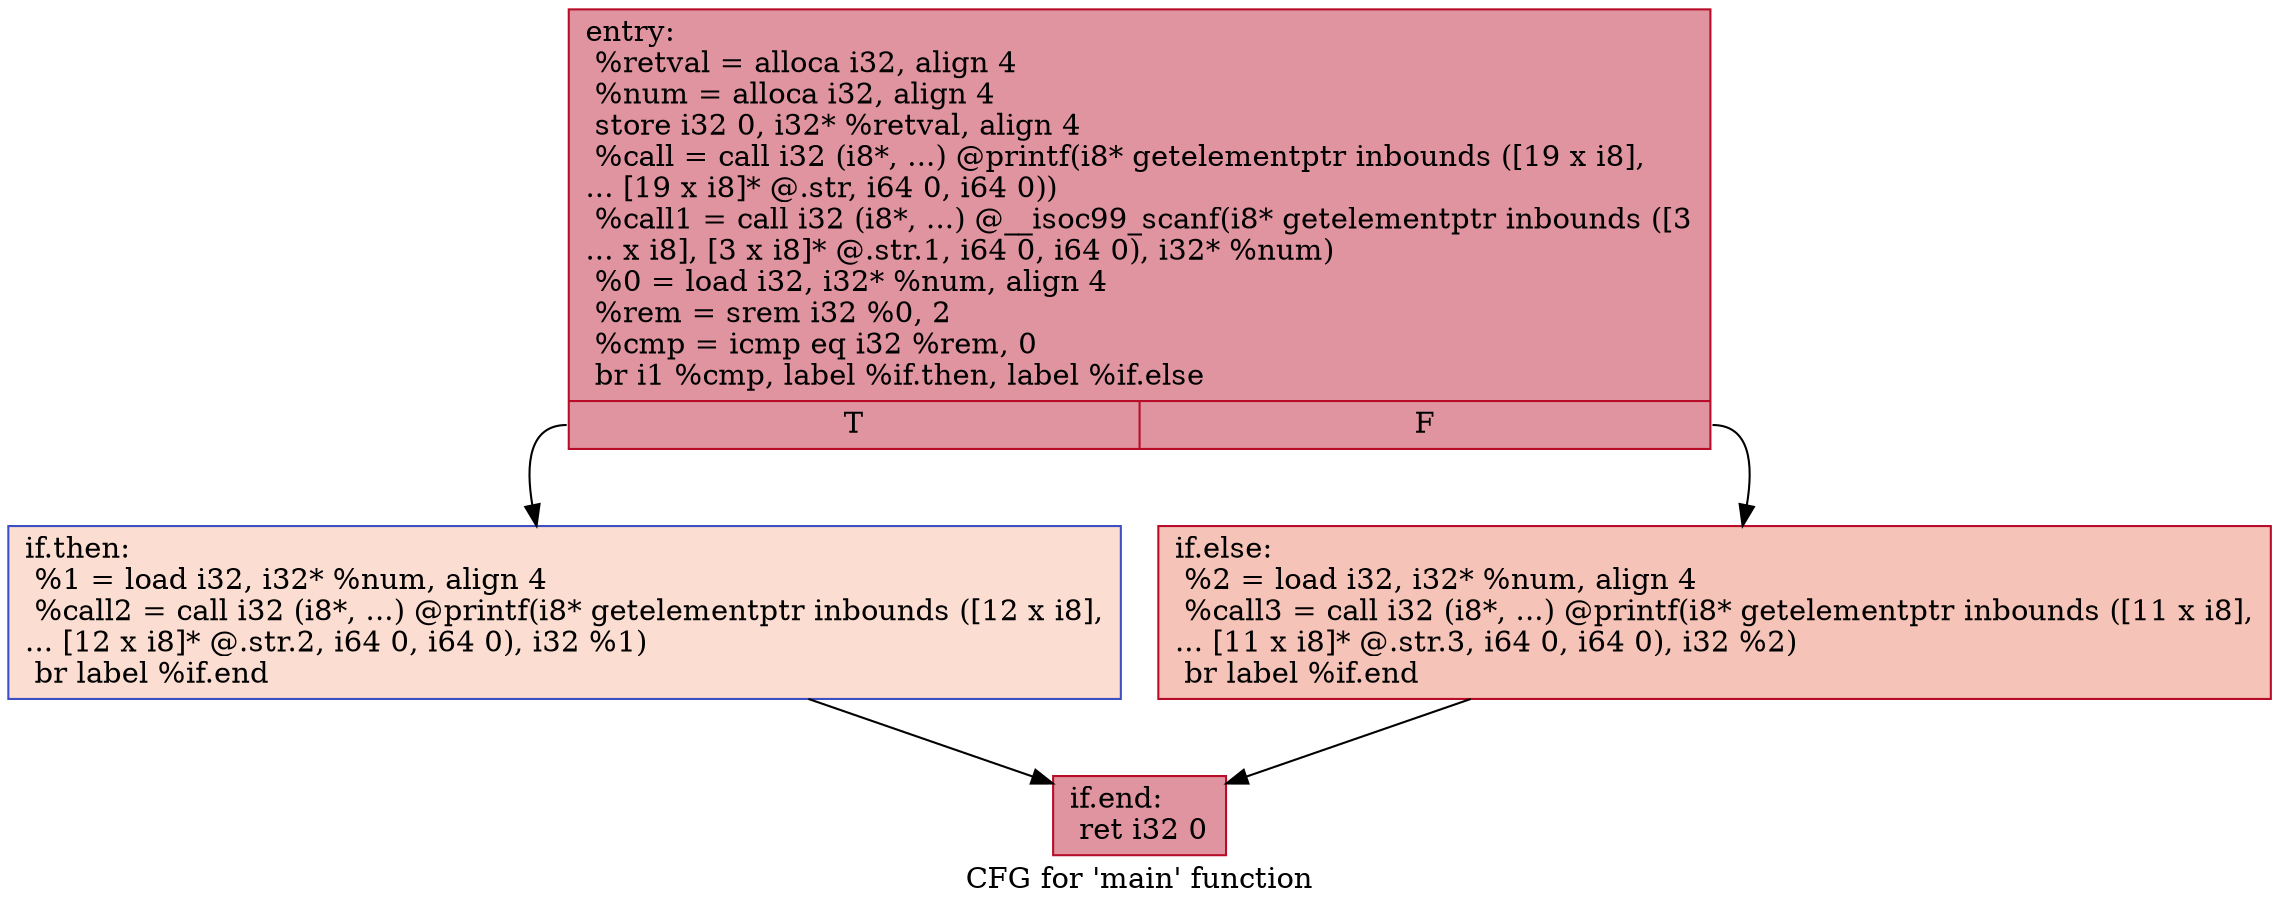 digraph "CFG for 'main' function" {
	label="CFG for 'main' function";

	Node0x5626c414a1d0 [shape=record,color="#b70d28ff", style=filled, fillcolor="#b70d2870",label="{entry:\l  %retval = alloca i32, align 4\l  %num = alloca i32, align 4\l  store i32 0, i32* %retval, align 4\l  %call = call i32 (i8*, ...) @printf(i8* getelementptr inbounds ([19 x i8],\l... [19 x i8]* @.str, i64 0, i64 0))\l  %call1 = call i32 (i8*, ...) @__isoc99_scanf(i8* getelementptr inbounds ([3\l... x i8], [3 x i8]* @.str.1, i64 0, i64 0), i32* %num)\l  %0 = load i32, i32* %num, align 4\l  %rem = srem i32 %0, 2\l  %cmp = icmp eq i32 %rem, 0\l  br i1 %cmp, label %if.then, label %if.else\l|{<s0>T|<s1>F}}"];
	Node0x5626c414a1d0:s0 -> Node0x5626c414b570;
	Node0x5626c414a1d0:s1 -> Node0x5626c414b640;
	Node0x5626c414b570 [shape=record,color="#3d50c3ff", style=filled, fillcolor="#f7b39670",label="{if.then:                                          \l  %1 = load i32, i32* %num, align 4\l  %call2 = call i32 (i8*, ...) @printf(i8* getelementptr inbounds ([12 x i8],\l... [12 x i8]* @.str.2, i64 0, i64 0), i32 %1)\l  br label %if.end\l}"];
	Node0x5626c414b570 -> Node0x5626c414b9f0;
	Node0x5626c414b640 [shape=record,color="#b70d28ff", style=filled, fillcolor="#e8765c70",label="{if.else:                                          \l  %2 = load i32, i32* %num, align 4\l  %call3 = call i32 (i8*, ...) @printf(i8* getelementptr inbounds ([11 x i8],\l... [11 x i8]* @.str.3, i64 0, i64 0), i32 %2)\l  br label %if.end\l}"];
	Node0x5626c414b640 -> Node0x5626c414b9f0;
	Node0x5626c414b9f0 [shape=record,color="#b70d28ff", style=filled, fillcolor="#b70d2870",label="{if.end:                                           \l  ret i32 0\l}"];
}
